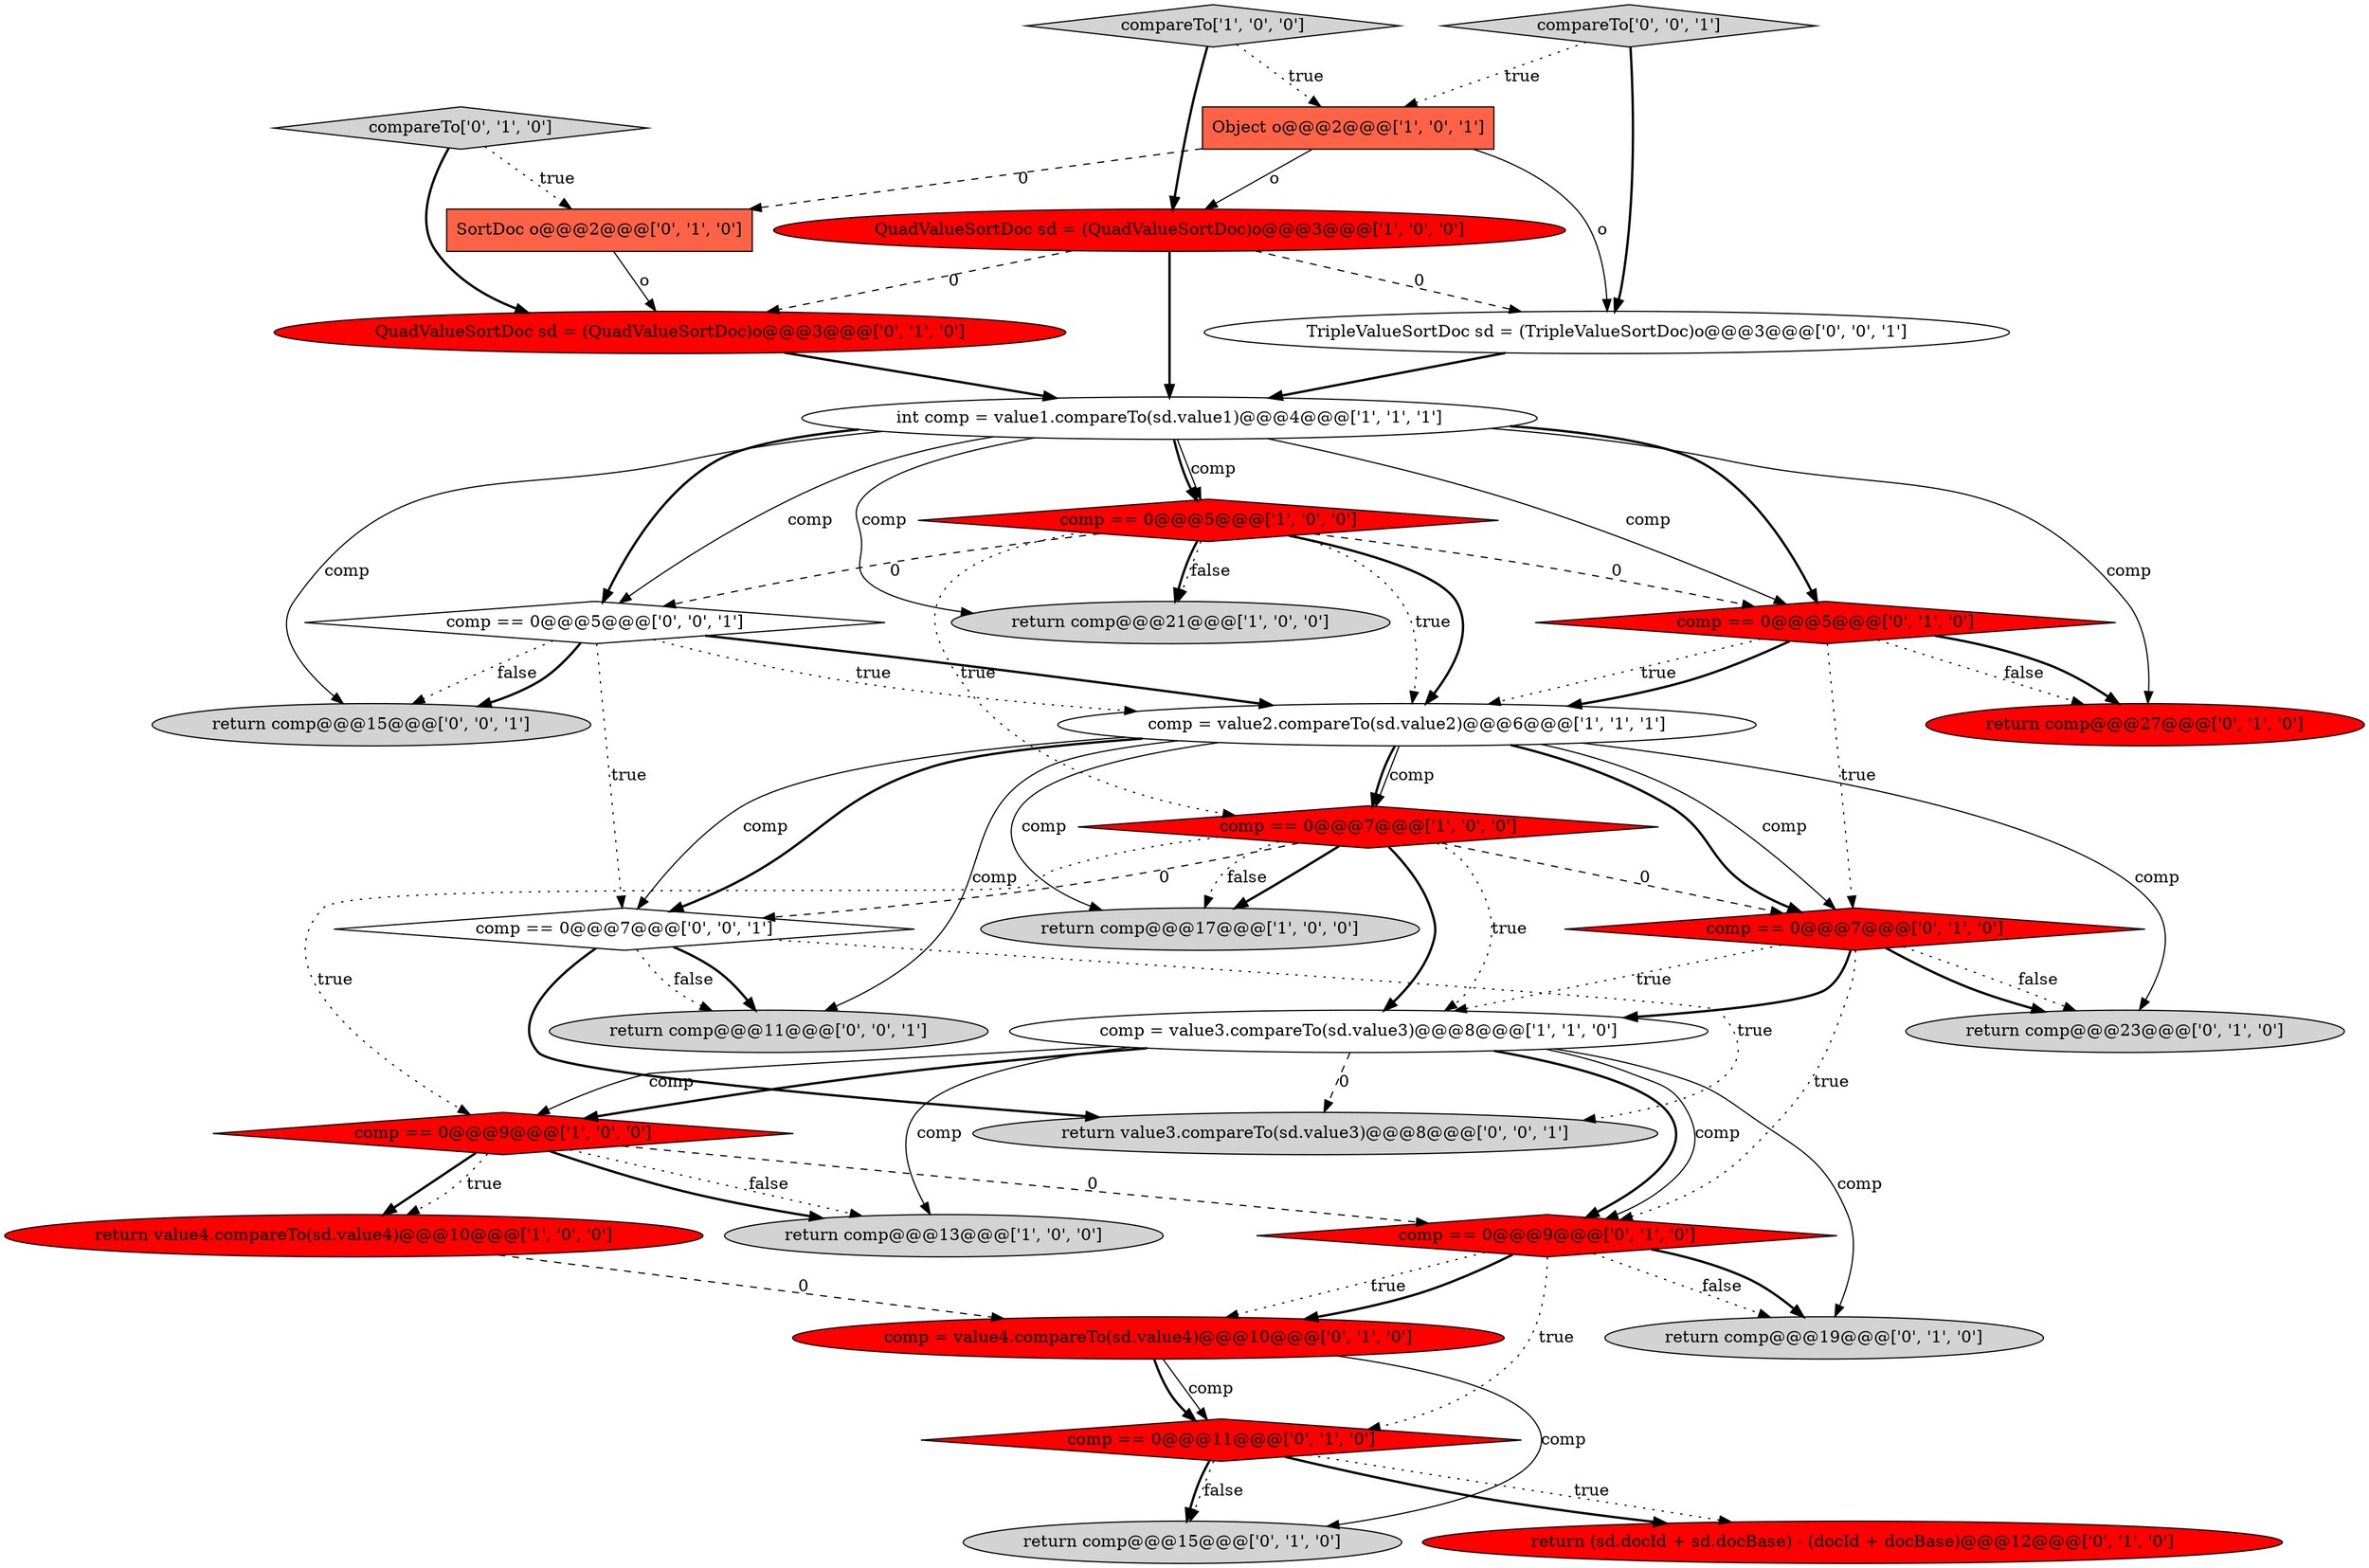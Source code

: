 digraph {
25 [style = filled, label = "SortDoc o@@@2@@@['0', '1', '0']", fillcolor = tomato, shape = box image = "AAA1AAABBB2BBB"];
5 [style = filled, label = "int comp = value1.compareTo(sd.value1)@@@4@@@['1', '1', '1']", fillcolor = white, shape = ellipse image = "AAA0AAABBB1BBB"];
13 [style = filled, label = "QuadValueSortDoc sd = (QuadValueSortDoc)o@@@3@@@['0', '1', '0']", fillcolor = red, shape = ellipse image = "AAA1AAABBB2BBB"];
32 [style = filled, label = "return comp@@@15@@@['0', '0', '1']", fillcolor = lightgray, shape = ellipse image = "AAA0AAABBB3BBB"];
31 [style = filled, label = "compareTo['0', '0', '1']", fillcolor = lightgray, shape = diamond image = "AAA0AAABBB3BBB"];
10 [style = filled, label = "compareTo['1', '0', '0']", fillcolor = lightgray, shape = diamond image = "AAA0AAABBB1BBB"];
19 [style = filled, label = "return comp@@@19@@@['0', '1', '0']", fillcolor = lightgray, shape = ellipse image = "AAA0AAABBB2BBB"];
26 [style = filled, label = "return comp@@@11@@@['0', '0', '1']", fillcolor = lightgray, shape = ellipse image = "AAA0AAABBB3BBB"];
23 [style = filled, label = "return comp@@@27@@@['0', '1', '0']", fillcolor = red, shape = ellipse image = "AAA1AAABBB2BBB"];
15 [style = filled, label = "return comp@@@23@@@['0', '1', '0']", fillcolor = lightgray, shape = ellipse image = "AAA0AAABBB2BBB"];
20 [style = filled, label = "comp == 0@@@7@@@['0', '1', '0']", fillcolor = red, shape = diamond image = "AAA1AAABBB2BBB"];
8 [style = filled, label = "comp == 0@@@5@@@['1', '0', '0']", fillcolor = red, shape = diamond image = "AAA1AAABBB1BBB"];
17 [style = filled, label = "comp == 0@@@5@@@['0', '1', '0']", fillcolor = red, shape = diamond image = "AAA1AAABBB2BBB"];
22 [style = filled, label = "comp == 0@@@11@@@['0', '1', '0']", fillcolor = red, shape = diamond image = "AAA1AAABBB2BBB"];
7 [style = filled, label = "return comp@@@21@@@['1', '0', '0']", fillcolor = lightgray, shape = ellipse image = "AAA0AAABBB1BBB"];
27 [style = filled, label = "comp == 0@@@7@@@['0', '0', '1']", fillcolor = white, shape = diamond image = "AAA0AAABBB3BBB"];
9 [style = filled, label = "return comp@@@17@@@['1', '0', '0']", fillcolor = lightgray, shape = ellipse image = "AAA0AAABBB1BBB"];
21 [style = filled, label = "return comp@@@15@@@['0', '1', '0']", fillcolor = lightgray, shape = ellipse image = "AAA0AAABBB2BBB"];
29 [style = filled, label = "TripleValueSortDoc sd = (TripleValueSortDoc)o@@@3@@@['0', '0', '1']", fillcolor = white, shape = ellipse image = "AAA0AAABBB3BBB"];
14 [style = filled, label = "return (sd.docId + sd.docBase) - (docId + docBase)@@@12@@@['0', '1', '0']", fillcolor = red, shape = ellipse image = "AAA1AAABBB2BBB"];
18 [style = filled, label = "comp = value4.compareTo(sd.value4)@@@10@@@['0', '1', '0']", fillcolor = red, shape = ellipse image = "AAA1AAABBB2BBB"];
24 [style = filled, label = "compareTo['0', '1', '0']", fillcolor = lightgray, shape = diamond image = "AAA0AAABBB2BBB"];
1 [style = filled, label = "comp = value3.compareTo(sd.value3)@@@8@@@['1', '1', '0']", fillcolor = white, shape = ellipse image = "AAA0AAABBB1BBB"];
30 [style = filled, label = "comp == 0@@@5@@@['0', '0', '1']", fillcolor = white, shape = diamond image = "AAA0AAABBB3BBB"];
0 [style = filled, label = "QuadValueSortDoc sd = (QuadValueSortDoc)o@@@3@@@['1', '0', '0']", fillcolor = red, shape = ellipse image = "AAA1AAABBB1BBB"];
16 [style = filled, label = "comp == 0@@@9@@@['0', '1', '0']", fillcolor = red, shape = diamond image = "AAA1AAABBB2BBB"];
3 [style = filled, label = "comp == 0@@@9@@@['1', '0', '0']", fillcolor = red, shape = diamond image = "AAA1AAABBB1BBB"];
2 [style = filled, label = "comp = value2.compareTo(sd.value2)@@@6@@@['1', '1', '1']", fillcolor = white, shape = ellipse image = "AAA0AAABBB1BBB"];
12 [style = filled, label = "return value4.compareTo(sd.value4)@@@10@@@['1', '0', '0']", fillcolor = red, shape = ellipse image = "AAA1AAABBB1BBB"];
6 [style = filled, label = "Object o@@@2@@@['1', '0', '1']", fillcolor = tomato, shape = box image = "AAA0AAABBB1BBB"];
4 [style = filled, label = "return comp@@@13@@@['1', '0', '0']", fillcolor = lightgray, shape = ellipse image = "AAA0AAABBB1BBB"];
28 [style = filled, label = "return value3.compareTo(sd.value3)@@@8@@@['0', '0', '1']", fillcolor = lightgray, shape = ellipse image = "AAA0AAABBB3BBB"];
11 [style = filled, label = "comp == 0@@@7@@@['1', '0', '0']", fillcolor = red, shape = diamond image = "AAA1AAABBB1BBB"];
8->7 [style = dotted, label="false"];
29->5 [style = bold, label=""];
11->20 [style = dashed, label="0"];
16->19 [style = dotted, label="false"];
5->7 [style = solid, label="comp"];
24->25 [style = dotted, label="true"];
3->4 [style = dotted, label="false"];
11->1 [style = dotted, label="true"];
27->28 [style = bold, label=""];
20->15 [style = dotted, label="false"];
22->21 [style = dotted, label="false"];
11->9 [style = bold, label=""];
3->4 [style = bold, label=""];
22->14 [style = dotted, label="true"];
1->3 [style = solid, label="comp"];
30->2 [style = dotted, label="true"];
6->0 [style = solid, label="o"];
18->22 [style = bold, label=""];
11->9 [style = dotted, label="false"];
1->4 [style = solid, label="comp"];
17->2 [style = dotted, label="true"];
8->30 [style = dashed, label="0"];
5->30 [style = bold, label=""];
20->15 [style = bold, label=""];
17->20 [style = dotted, label="true"];
10->6 [style = dotted, label="true"];
2->20 [style = bold, label=""];
18->21 [style = solid, label="comp"];
31->6 [style = dotted, label="true"];
31->29 [style = bold, label=""];
5->8 [style = solid, label="comp"];
16->19 [style = bold, label=""];
5->17 [style = bold, label=""];
17->2 [style = bold, label=""];
1->16 [style = bold, label=""];
10->0 [style = bold, label=""];
2->9 [style = solid, label="comp"];
13->5 [style = bold, label=""];
2->27 [style = bold, label=""];
22->14 [style = bold, label=""];
17->23 [style = dotted, label="false"];
24->13 [style = bold, label=""];
27->26 [style = bold, label=""];
16->18 [style = dotted, label="true"];
18->22 [style = solid, label="comp"];
25->13 [style = solid, label="o"];
30->32 [style = dotted, label="false"];
16->18 [style = bold, label=""];
5->17 [style = solid, label="comp"];
8->2 [style = dotted, label="true"];
1->3 [style = bold, label=""];
30->32 [style = bold, label=""];
3->12 [style = bold, label=""];
1->19 [style = solid, label="comp"];
20->1 [style = bold, label=""];
1->28 [style = dashed, label="0"];
17->23 [style = bold, label=""];
2->26 [style = solid, label="comp"];
2->27 [style = solid, label="comp"];
20->1 [style = dotted, label="true"];
8->2 [style = bold, label=""];
27->26 [style = dotted, label="false"];
0->13 [style = dashed, label="0"];
0->29 [style = dashed, label="0"];
8->11 [style = dotted, label="true"];
8->17 [style = dashed, label="0"];
11->27 [style = dashed, label="0"];
11->3 [style = dotted, label="true"];
2->11 [style = bold, label=""];
0->5 [style = bold, label=""];
5->8 [style = bold, label=""];
5->30 [style = solid, label="comp"];
5->23 [style = solid, label="comp"];
11->1 [style = bold, label=""];
30->27 [style = dotted, label="true"];
2->11 [style = solid, label="comp"];
22->21 [style = bold, label=""];
16->22 [style = dotted, label="true"];
8->7 [style = bold, label=""];
5->32 [style = solid, label="comp"];
27->28 [style = dotted, label="true"];
2->20 [style = solid, label="comp"];
6->25 [style = dashed, label="0"];
3->12 [style = dotted, label="true"];
2->15 [style = solid, label="comp"];
12->18 [style = dashed, label="0"];
30->2 [style = bold, label=""];
6->29 [style = solid, label="o"];
3->16 [style = dashed, label="0"];
20->16 [style = dotted, label="true"];
1->16 [style = solid, label="comp"];
}
